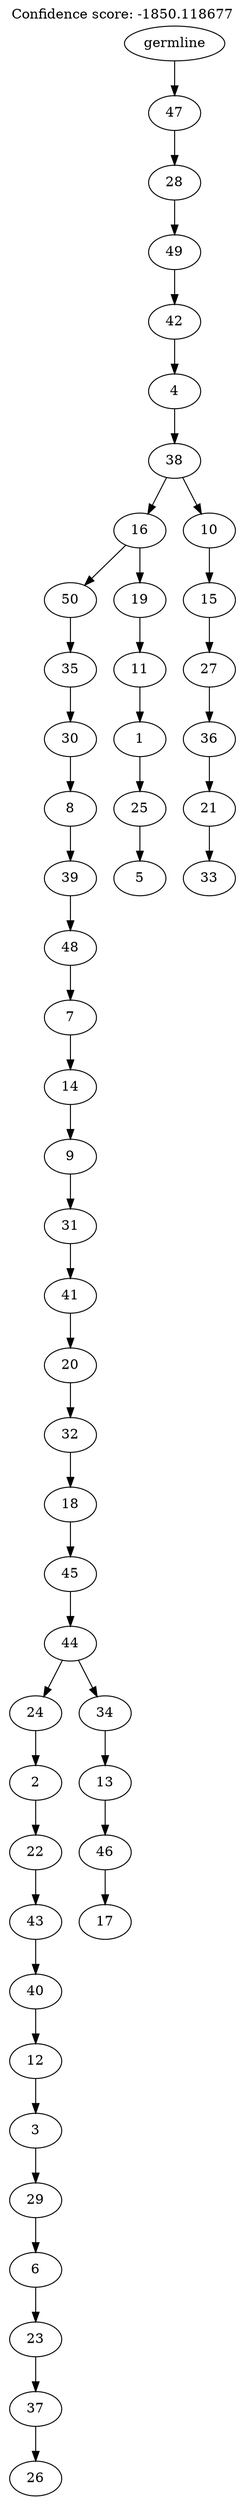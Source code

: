 digraph g {
	"49" -> "50";
	"50" [label="26"];
	"48" -> "49";
	"49" [label="37"];
	"47" -> "48";
	"48" [label="23"];
	"46" -> "47";
	"47" [label="6"];
	"45" -> "46";
	"46" [label="29"];
	"44" -> "45";
	"45" [label="3"];
	"43" -> "44";
	"44" [label="12"];
	"42" -> "43";
	"43" [label="40"];
	"41" -> "42";
	"42" [label="43"];
	"40" -> "41";
	"41" [label="22"];
	"39" -> "40";
	"40" [label="2"];
	"37" -> "38";
	"38" [label="17"];
	"36" -> "37";
	"37" [label="46"];
	"35" -> "36";
	"36" [label="13"];
	"34" -> "35";
	"35" [label="34"];
	"34" -> "39";
	"39" [label="24"];
	"33" -> "34";
	"34" [label="44"];
	"32" -> "33";
	"33" [label="45"];
	"31" -> "32";
	"32" [label="18"];
	"30" -> "31";
	"31" [label="32"];
	"29" -> "30";
	"30" [label="20"];
	"28" -> "29";
	"29" [label="41"];
	"27" -> "28";
	"28" [label="31"];
	"26" -> "27";
	"27" [label="9"];
	"25" -> "26";
	"26" [label="14"];
	"24" -> "25";
	"25" [label="7"];
	"23" -> "24";
	"24" [label="48"];
	"22" -> "23";
	"23" [label="39"];
	"21" -> "22";
	"22" [label="8"];
	"20" -> "21";
	"21" [label="30"];
	"19" -> "20";
	"20" [label="35"];
	"17" -> "18";
	"18" [label="5"];
	"16" -> "17";
	"17" [label="25"];
	"15" -> "16";
	"16" [label="1"];
	"14" -> "15";
	"15" [label="11"];
	"13" -> "14";
	"14" [label="19"];
	"13" -> "19";
	"19" [label="50"];
	"11" -> "12";
	"12" [label="33"];
	"10" -> "11";
	"11" [label="21"];
	"9" -> "10";
	"10" [label="36"];
	"8" -> "9";
	"9" [label="27"];
	"7" -> "8";
	"8" [label="15"];
	"6" -> "7";
	"7" [label="10"];
	"6" -> "13";
	"13" [label="16"];
	"5" -> "6";
	"6" [label="38"];
	"4" -> "5";
	"5" [label="4"];
	"3" -> "4";
	"4" [label="42"];
	"2" -> "3";
	"3" [label="49"];
	"1" -> "2";
	"2" [label="28"];
	"0" -> "1";
	"1" [label="47"];
	"0" [label="germline"];
	labelloc="t";
	label="Confidence score: -1850.118677";
}
